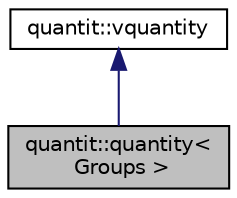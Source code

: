 digraph "quantit::quantity&lt; Groups &gt;"
{
 // LATEX_PDF_SIZE
  edge [fontname="Helvetica",fontsize="10",labelfontname="Helvetica",labelfontsize="10"];
  node [fontname="Helvetica",fontsize="10",shape=record];
  Node1 [label="quantit::quantity\<\l Groups \>",height=0.2,width=0.4,color="black", fillcolor="grey75", style="filled", fontcolor="black",tooltip="template implementation of the concrete composite group types. This template of class is used by the ..."];
  Node2 -> Node1 [dir="back",color="midnightblue",fontsize="10",style="solid",fontname="Helvetica"];
  Node2 [label="quantit::vquantity",height=0.2,width=0.4,color="black", fillcolor="white", style="filled",URL="$classquantit_1_1vquantity.html",tooltip="interface type for the implementation of a any_quantity any_quantity stands for \"composite group\" and..."];
}
